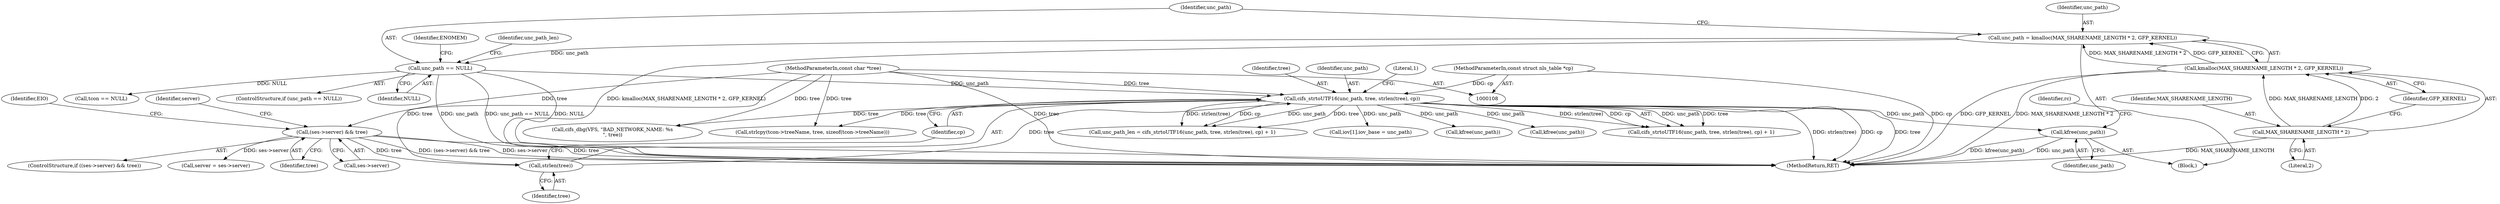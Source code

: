 digraph "0_linux_18f39e7be0121317550d03e267e3ebd4dbfbb3ce@API" {
"1000479" [label="(Call,kfree(unc_path))"];
"1000176" [label="(Call,cifs_strtoUTF16(unc_path, tree, strlen(tree), cp))"];
"1000167" [label="(Call,unc_path == NULL)"];
"1000159" [label="(Call,unc_path = kmalloc(MAX_SHARENAME_LENGTH * 2, GFP_KERNEL))"];
"1000161" [label="(Call,kmalloc(MAX_SHARENAME_LENGTH * 2, GFP_KERNEL))"];
"1000162" [label="(Call,MAX_SHARENAME_LENGTH * 2)"];
"1000179" [label="(Call,strlen(tree))"];
"1000136" [label="(Call,(ses->server) && tree)"];
"1000111" [label="(MethodParameterIn,const char *tree)"];
"1000113" [label="(MethodParameterIn,const struct nls_table *cp)"];
"1000175" [label="(Call,cifs_strtoUTF16(unc_path, tree, strlen(tree), cp) + 1)"];
"1000178" [label="(Identifier,tree)"];
"1000482" [label="(Identifier,rc)"];
"1000505" [label="(MethodReturn,RET)"];
"1000181" [label="(Identifier,cp)"];
"1000177" [label="(Identifier,unc_path)"];
"1000136" [label="(Call,(ses->server) && tree)"];
"1000114" [label="(Block,)"];
"1000493" [label="(Call,cifs_dbg(VFS, \"BAD_NETWORK_NAME: %s\n\", tree))"];
"1000113" [label="(MethodParameterIn,const struct nls_table *cp)"];
"1000479" [label="(Call,kfree(unc_path))"];
"1000213" [label="(Call,tcon == NULL)"];
"1000111" [label="(MethodParameterIn,const char *tree)"];
"1000137" [label="(Call,ses->server)"];
"1000432" [label="(Call,strlcpy(tcon->treeName, tree, sizeof(tcon->treeName)))"];
"1000135" [label="(ControlStructure,if ((ses->server) && tree))"];
"1000173" [label="(Call,unc_path_len = cifs_strtoUTF16(unc_path, tree, strlen(tree), cp) + 1)"];
"1000149" [label="(Identifier,EIO)"];
"1000172" [label="(Identifier,ENOMEM)"];
"1000141" [label="(Call,server = ses->server)"];
"1000182" [label="(Literal,1)"];
"1000163" [label="(Identifier,MAX_SHARENAME_LENGTH)"];
"1000162" [label="(Call,MAX_SHARENAME_LENGTH * 2)"];
"1000166" [label="(ControlStructure,if (unc_path == NULL))"];
"1000160" [label="(Identifier,unc_path)"];
"1000176" [label="(Call,cifs_strtoUTF16(unc_path, tree, strlen(tree), cp))"];
"1000174" [label="(Identifier,unc_path_len)"];
"1000167" [label="(Call,unc_path == NULL)"];
"1000164" [label="(Literal,2)"];
"1000480" [label="(Identifier,unc_path)"];
"1000266" [label="(Call,iov[1].iov_base = unc_path)"];
"1000142" [label="(Identifier,server)"];
"1000168" [label="(Identifier,unc_path)"];
"1000180" [label="(Identifier,tree)"];
"1000140" [label="(Identifier,tree)"];
"1000208" [label="(Call,kfree(unc_path))"];
"1000179" [label="(Call,strlen(tree))"];
"1000165" [label="(Identifier,GFP_KERNEL)"];
"1000159" [label="(Call,unc_path = kmalloc(MAX_SHARENAME_LENGTH * 2, GFP_KERNEL))"];
"1000169" [label="(Identifier,NULL)"];
"1000191" [label="(Call,kfree(unc_path))"];
"1000161" [label="(Call,kmalloc(MAX_SHARENAME_LENGTH * 2, GFP_KERNEL))"];
"1000479" -> "1000114"  [label="AST: "];
"1000479" -> "1000480"  [label="CFG: "];
"1000480" -> "1000479"  [label="AST: "];
"1000482" -> "1000479"  [label="CFG: "];
"1000479" -> "1000505"  [label="DDG: kfree(unc_path)"];
"1000479" -> "1000505"  [label="DDG: unc_path"];
"1000176" -> "1000479"  [label="DDG: unc_path"];
"1000176" -> "1000175"  [label="AST: "];
"1000176" -> "1000181"  [label="CFG: "];
"1000177" -> "1000176"  [label="AST: "];
"1000178" -> "1000176"  [label="AST: "];
"1000179" -> "1000176"  [label="AST: "];
"1000181" -> "1000176"  [label="AST: "];
"1000182" -> "1000176"  [label="CFG: "];
"1000176" -> "1000505"  [label="DDG: tree"];
"1000176" -> "1000505"  [label="DDG: strlen(tree)"];
"1000176" -> "1000505"  [label="DDG: cp"];
"1000176" -> "1000173"  [label="DDG: unc_path"];
"1000176" -> "1000173"  [label="DDG: tree"];
"1000176" -> "1000173"  [label="DDG: strlen(tree)"];
"1000176" -> "1000173"  [label="DDG: cp"];
"1000176" -> "1000175"  [label="DDG: unc_path"];
"1000176" -> "1000175"  [label="DDG: tree"];
"1000176" -> "1000175"  [label="DDG: strlen(tree)"];
"1000176" -> "1000175"  [label="DDG: cp"];
"1000167" -> "1000176"  [label="DDG: unc_path"];
"1000179" -> "1000176"  [label="DDG: tree"];
"1000111" -> "1000176"  [label="DDG: tree"];
"1000113" -> "1000176"  [label="DDG: cp"];
"1000176" -> "1000191"  [label="DDG: unc_path"];
"1000176" -> "1000208"  [label="DDG: unc_path"];
"1000176" -> "1000266"  [label="DDG: unc_path"];
"1000176" -> "1000432"  [label="DDG: tree"];
"1000176" -> "1000493"  [label="DDG: tree"];
"1000167" -> "1000166"  [label="AST: "];
"1000167" -> "1000169"  [label="CFG: "];
"1000168" -> "1000167"  [label="AST: "];
"1000169" -> "1000167"  [label="AST: "];
"1000172" -> "1000167"  [label="CFG: "];
"1000174" -> "1000167"  [label="CFG: "];
"1000167" -> "1000505"  [label="DDG: unc_path"];
"1000167" -> "1000505"  [label="DDG: NULL"];
"1000167" -> "1000505"  [label="DDG: unc_path == NULL"];
"1000159" -> "1000167"  [label="DDG: unc_path"];
"1000167" -> "1000213"  [label="DDG: NULL"];
"1000159" -> "1000114"  [label="AST: "];
"1000159" -> "1000161"  [label="CFG: "];
"1000160" -> "1000159"  [label="AST: "];
"1000161" -> "1000159"  [label="AST: "];
"1000168" -> "1000159"  [label="CFG: "];
"1000159" -> "1000505"  [label="DDG: kmalloc(MAX_SHARENAME_LENGTH * 2, GFP_KERNEL)"];
"1000161" -> "1000159"  [label="DDG: MAX_SHARENAME_LENGTH * 2"];
"1000161" -> "1000159"  [label="DDG: GFP_KERNEL"];
"1000161" -> "1000165"  [label="CFG: "];
"1000162" -> "1000161"  [label="AST: "];
"1000165" -> "1000161"  [label="AST: "];
"1000161" -> "1000505"  [label="DDG: MAX_SHARENAME_LENGTH * 2"];
"1000161" -> "1000505"  [label="DDG: GFP_KERNEL"];
"1000162" -> "1000161"  [label="DDG: MAX_SHARENAME_LENGTH"];
"1000162" -> "1000161"  [label="DDG: 2"];
"1000162" -> "1000164"  [label="CFG: "];
"1000163" -> "1000162"  [label="AST: "];
"1000164" -> "1000162"  [label="AST: "];
"1000165" -> "1000162"  [label="CFG: "];
"1000162" -> "1000505"  [label="DDG: MAX_SHARENAME_LENGTH"];
"1000179" -> "1000180"  [label="CFG: "];
"1000180" -> "1000179"  [label="AST: "];
"1000181" -> "1000179"  [label="CFG: "];
"1000136" -> "1000179"  [label="DDG: tree"];
"1000111" -> "1000179"  [label="DDG: tree"];
"1000136" -> "1000135"  [label="AST: "];
"1000136" -> "1000137"  [label="CFG: "];
"1000136" -> "1000140"  [label="CFG: "];
"1000137" -> "1000136"  [label="AST: "];
"1000140" -> "1000136"  [label="AST: "];
"1000142" -> "1000136"  [label="CFG: "];
"1000149" -> "1000136"  [label="CFG: "];
"1000136" -> "1000505"  [label="DDG: tree"];
"1000136" -> "1000505"  [label="DDG: (ses->server) && tree"];
"1000136" -> "1000505"  [label="DDG: ses->server"];
"1000111" -> "1000136"  [label="DDG: tree"];
"1000136" -> "1000141"  [label="DDG: ses->server"];
"1000111" -> "1000108"  [label="AST: "];
"1000111" -> "1000505"  [label="DDG: tree"];
"1000111" -> "1000432"  [label="DDG: tree"];
"1000111" -> "1000493"  [label="DDG: tree"];
"1000113" -> "1000108"  [label="AST: "];
"1000113" -> "1000505"  [label="DDG: cp"];
}
